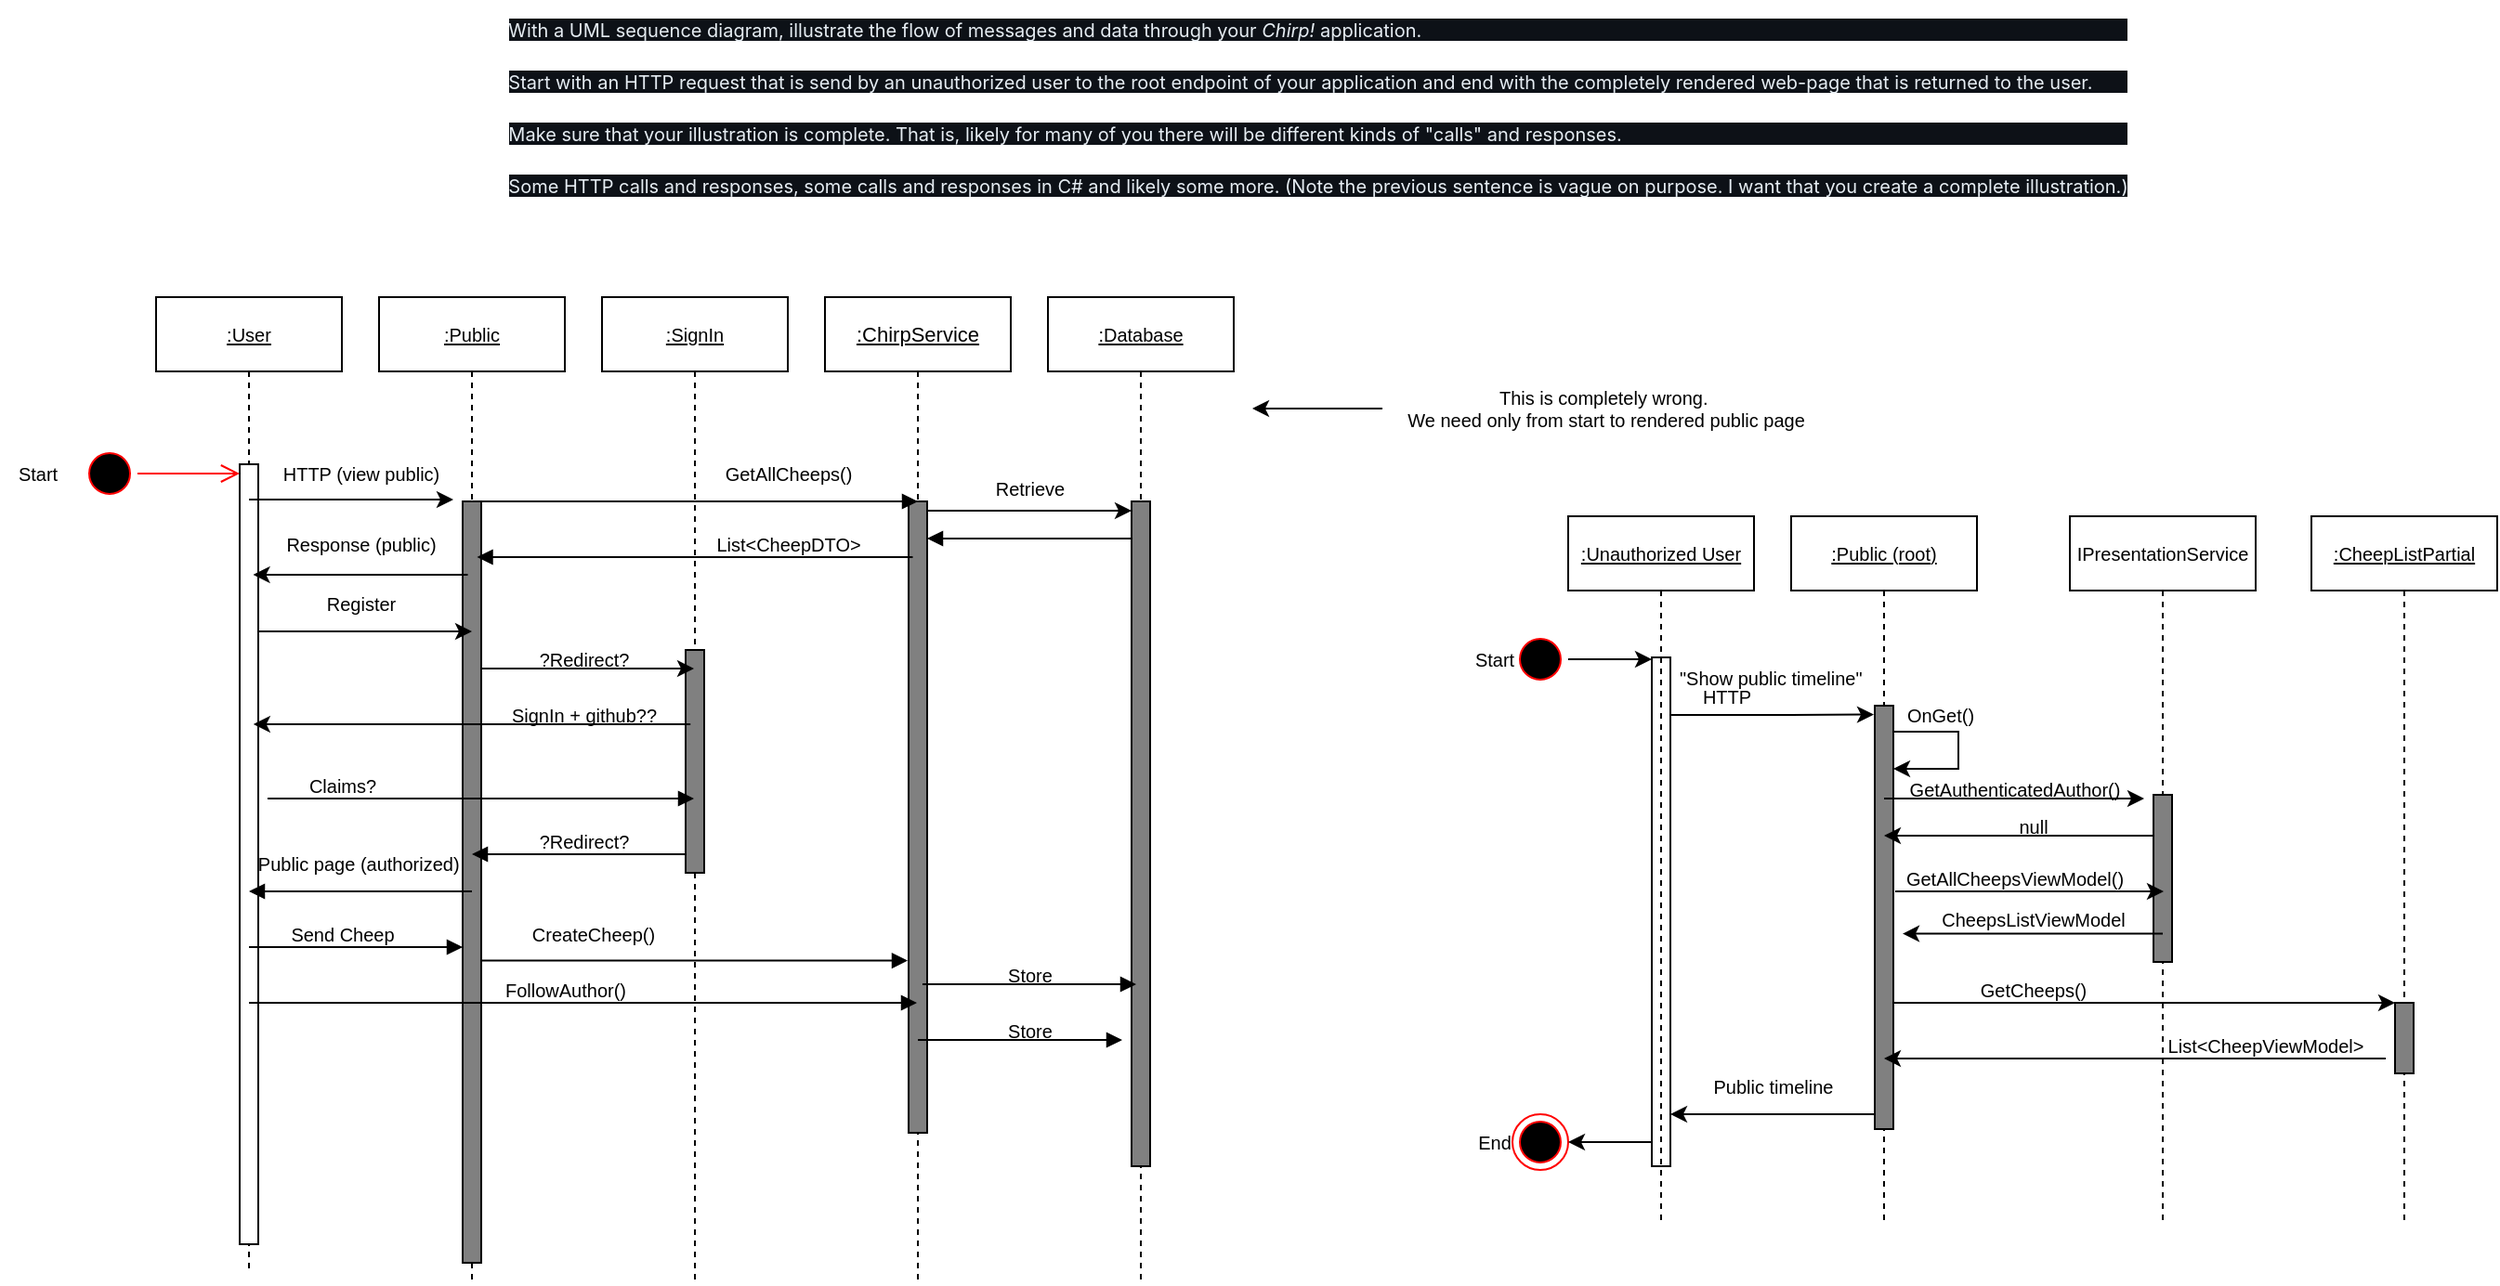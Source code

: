 <mxfile version="22.1.11" type="github">
  <diagram name="Side-1" id="oRK3bkSZ74EdVZnzokHn">
    <mxGraphModel dx="2158" dy="532" grid="1" gridSize="10" guides="1" tooltips="1" connect="1" arrows="1" fold="1" page="1" pageScale="1" pageWidth="1169" pageHeight="827" math="0" shadow="0">
      <root>
        <mxCell id="0" />
        <mxCell id="1" parent="0" />
        <mxCell id="XUHWrFQLtxPAw695nhr--1" value="&lt;p style=&quot;box-sizing: border-box; margin-top: 0px; margin-bottom: 16px; color: rgb(230, 237, 243); font-family: -apple-system, BlinkMacSystemFont, &amp;quot;Segoe UI&amp;quot;, &amp;quot;Noto Sans&amp;quot;, Helvetica, Arial, sans-serif, &amp;quot;Apple Color Emoji&amp;quot;, &amp;quot;Segoe UI Emoji&amp;quot;; font-size: 10px; text-align: start; background-color: rgb(13, 17, 23);&quot; dir=&quot;auto&quot;&gt;With a UML sequence diagram, illustrate the flow of messages and data through your&amp;nbsp;&lt;em style=&quot;box-sizing: border-box; font-size: 10px;&quot;&gt;Chirp!&lt;/em&gt;&amp;nbsp;application.&amp;nbsp;&lt;/p&gt;&lt;p style=&quot;box-sizing: border-box; margin-top: 0px; margin-bottom: 16px; color: rgb(230, 237, 243); font-family: -apple-system, BlinkMacSystemFont, &amp;quot;Segoe UI&amp;quot;, &amp;quot;Noto Sans&amp;quot;, Helvetica, Arial, sans-serif, &amp;quot;Apple Color Emoji&amp;quot;, &amp;quot;Segoe UI Emoji&amp;quot;; font-size: 10px; text-align: start; background-color: rgb(13, 17, 23);&quot; dir=&quot;auto&quot;&gt;Start with an HTTP request that is send by an unauthorized user to the root endpoint of your application and end with the completely rendered web-page that is returned to the user.&lt;/p&gt;&lt;p style=&quot;box-sizing: border-box; margin-top: 0px; margin-bottom: 16px; color: rgb(230, 237, 243); font-family: -apple-system, BlinkMacSystemFont, &amp;quot;Segoe UI&amp;quot;, &amp;quot;Noto Sans&amp;quot;, Helvetica, Arial, sans-serif, &amp;quot;Apple Color Emoji&amp;quot;, &amp;quot;Segoe UI Emoji&amp;quot;; font-size: 10px; text-align: start; background-color: rgb(13, 17, 23);&quot; dir=&quot;auto&quot;&gt;Make sure that your illustration is complete. That is, likely for many of you there will be different kinds of &quot;calls&quot; and responses.&amp;nbsp;&lt;/p&gt;&lt;p style=&quot;box-sizing: border-box; margin-top: 0px; margin-bottom: 16px; color: rgb(230, 237, 243); font-family: -apple-system, BlinkMacSystemFont, &amp;quot;Segoe UI&amp;quot;, &amp;quot;Noto Sans&amp;quot;, Helvetica, Arial, sans-serif, &amp;quot;Apple Color Emoji&amp;quot;, &amp;quot;Segoe UI Emoji&amp;quot;; font-size: 10px; text-align: start; background-color: rgb(13, 17, 23);&quot; dir=&quot;auto&quot;&gt;Some HTTP calls and responses, some calls and responses in C# and likely some more. (Note the previous sentence is vague on purpose. I want that you create a complete illustration.)&lt;/p&gt;" style="text;html=1;align=center;verticalAlign=middle;resizable=0;points=[];autosize=1;strokeColor=none;fillColor=none;fontSize=10;" parent="1" vertex="1">
          <mxGeometry x="-870" width="830" height="130" as="geometry" />
        </mxCell>
        <mxCell id="As43N-Pfe0UFaWggiSHq-1" value="&lt;u style=&quot;font-size: 10px;&quot;&gt;:Public&lt;/u&gt;" style="shape=umlLifeline;perimeter=lifelinePerimeter;whiteSpace=wrap;html=1;container=1;dropTarget=0;collapsible=0;recursiveResize=0;outlineConnect=0;portConstraint=eastwest;newEdgeStyle={&quot;edgeStyle&quot;:&quot;elbowEdgeStyle&quot;,&quot;elbow&quot;:&quot;vertical&quot;,&quot;curved&quot;:0,&quot;rounded&quot;:0};fontSize=10;" vertex="1" parent="1">
          <mxGeometry x="-960" y="160" width="100" height="530" as="geometry" />
        </mxCell>
        <mxCell id="As43N-Pfe0UFaWggiSHq-2" value="" style="html=1;points=[[0,0,0,0,5],[0,1,0,0,-5],[1,0,0,0,5],[1,1,0,0,-5]];perimeter=orthogonalPerimeter;outlineConnect=0;targetShapes=umlLifeline;portConstraint=eastwest;newEdgeStyle={&quot;curved&quot;:0,&quot;rounded&quot;:0};fillColor=#808080;fontSize=10;" vertex="1" parent="As43N-Pfe0UFaWggiSHq-1">
          <mxGeometry x="45" y="110" width="10" height="410" as="geometry" />
        </mxCell>
        <mxCell id="As43N-Pfe0UFaWggiSHq-3" value="&lt;u style=&quot;font-size: 10px;&quot;&gt;:User&lt;/u&gt;" style="shape=umlLifeline;perimeter=lifelinePerimeter;whiteSpace=wrap;html=1;container=1;dropTarget=0;collapsible=0;recursiveResize=0;outlineConnect=0;portConstraint=eastwest;newEdgeStyle={&quot;edgeStyle&quot;:&quot;elbowEdgeStyle&quot;,&quot;elbow&quot;:&quot;vertical&quot;,&quot;curved&quot;:0,&quot;rounded&quot;:0};fontSize=10;" vertex="1" parent="1">
          <mxGeometry x="-1080" y="160" width="100" height="525" as="geometry" />
        </mxCell>
        <mxCell id="As43N-Pfe0UFaWggiSHq-23" style="edgeStyle=none;shape=connector;rounded=0;orthogonalLoop=1;jettySize=auto;html=1;curved=0;labelBackgroundColor=default;strokeColor=default;align=center;verticalAlign=middle;fontFamily=Helvetica;fontSize=10;fontColor=default;endArrow=classic;" edge="1" parent="As43N-Pfe0UFaWggiSHq-3" source="As43N-Pfe0UFaWggiSHq-4" target="As43N-Pfe0UFaWggiSHq-3">
          <mxGeometry relative="1" as="geometry" />
        </mxCell>
        <mxCell id="As43N-Pfe0UFaWggiSHq-4" value="" style="html=1;points=[[0,0,0,0,5],[0,1,0,0,-5],[1,0,0,0,5],[1,1,0,0,-5]];perimeter=orthogonalPerimeter;outlineConnect=0;targetShapes=umlLifeline;portConstraint=eastwest;newEdgeStyle={&quot;curved&quot;:0,&quot;rounded&quot;:0};fontSize=10;" vertex="1" parent="As43N-Pfe0UFaWggiSHq-3">
          <mxGeometry x="45" y="90" width="10" height="420" as="geometry" />
        </mxCell>
        <mxCell id="As43N-Pfe0UFaWggiSHq-5" value="" style="ellipse;html=1;shape=startState;fillColor=#000000;strokeColor=#ff0000;fontSize=10;" vertex="1" parent="1">
          <mxGeometry x="-1120" y="240" width="30" height="30" as="geometry" />
        </mxCell>
        <mxCell id="As43N-Pfe0UFaWggiSHq-6" value="" style="html=1;verticalAlign=bottom;endArrow=open;endSize=8;strokeColor=#ff0000;rounded=0;fontSize=10;" edge="1" source="As43N-Pfe0UFaWggiSHq-5" parent="1" target="As43N-Pfe0UFaWggiSHq-4">
          <mxGeometry relative="1" as="geometry">
            <mxPoint x="-1105" y="320" as="targetPoint" />
          </mxGeometry>
        </mxCell>
        <mxCell id="As43N-Pfe0UFaWggiSHq-7" value="Start" style="text;html=1;align=center;verticalAlign=middle;resizable=0;points=[];autosize=1;strokeColor=none;fillColor=none;fontSize=10;" vertex="1" parent="1">
          <mxGeometry x="-1164" y="240" width="40" height="30" as="geometry" />
        </mxCell>
        <mxCell id="As43N-Pfe0UFaWggiSHq-8" style="rounded=0;orthogonalLoop=1;jettySize=auto;html=1;fontSize=10;" edge="1" parent="1">
          <mxGeometry relative="1" as="geometry">
            <mxPoint x="-1030" y="269" as="sourcePoint" />
            <mxPoint x="-920" y="269" as="targetPoint" />
          </mxGeometry>
        </mxCell>
        <mxCell id="As43N-Pfe0UFaWggiSHq-10" value="HTTP (view public)" style="text;html=1;align=center;verticalAlign=middle;resizable=0;points=[];autosize=1;strokeColor=none;fillColor=none;fontSize=10;" vertex="1" parent="1">
          <mxGeometry x="-1025" y="240" width="110" height="30" as="geometry" />
        </mxCell>
        <mxCell id="As43N-Pfe0UFaWggiSHq-11" style="rounded=0;orthogonalLoop=1;jettySize=auto;html=1;fontSize=10;" edge="1" parent="1">
          <mxGeometry relative="1" as="geometry">
            <mxPoint x="-912.25" y="309.5" as="sourcePoint" />
            <mxPoint x="-1027.75" y="309.5" as="targetPoint" />
          </mxGeometry>
        </mxCell>
        <mxCell id="As43N-Pfe0UFaWggiSHq-12" value="Response (public)" style="text;html=1;align=center;verticalAlign=middle;resizable=0;points=[];autosize=1;strokeColor=none;fillColor=none;fontSize=10;" vertex="1" parent="1">
          <mxGeometry x="-1020" y="278" width="100" height="30" as="geometry" />
        </mxCell>
        <mxCell id="As43N-Pfe0UFaWggiSHq-13" style="rounded=0;orthogonalLoop=1;jettySize=auto;html=1;fontSize=10;" edge="1" parent="1">
          <mxGeometry relative="1" as="geometry">
            <mxPoint x="-910" y="340" as="targetPoint" />
            <mxPoint x="-1024.5" y="340" as="sourcePoint" />
          </mxGeometry>
        </mxCell>
        <mxCell id="As43N-Pfe0UFaWggiSHq-14" value="Register" style="text;html=1;align=center;verticalAlign=middle;resizable=0;points=[];autosize=1;strokeColor=none;fillColor=none;fontSize=10;fontFamily=Helvetica;fontColor=default;" vertex="1" parent="1">
          <mxGeometry x="-1000" y="310" width="60" height="30" as="geometry" />
        </mxCell>
        <mxCell id="As43N-Pfe0UFaWggiSHq-15" value="&lt;u style=&quot;font-size: 10px;&quot;&gt;:SignIn&lt;/u&gt;" style="shape=umlLifeline;perimeter=lifelinePerimeter;whiteSpace=wrap;html=1;container=1;dropTarget=0;collapsible=0;recursiveResize=0;outlineConnect=0;portConstraint=eastwest;newEdgeStyle={&quot;edgeStyle&quot;:&quot;elbowEdgeStyle&quot;,&quot;elbow&quot;:&quot;vertical&quot;,&quot;curved&quot;:0,&quot;rounded&quot;:0};fontFamily=Helvetica;fontSize=10;fontColor=default;" vertex="1" parent="1">
          <mxGeometry x="-840" y="160" width="100" height="530" as="geometry" />
        </mxCell>
        <mxCell id="As43N-Pfe0UFaWggiSHq-18" value="" style="html=1;points=[[0,0,0,0,5],[0,1,0,0,-5],[1,0,0,0,5],[1,1,0,0,-5]];perimeter=orthogonalPerimeter;outlineConnect=0;targetShapes=umlLifeline;portConstraint=eastwest;newEdgeStyle={&quot;curved&quot;:0,&quot;rounded&quot;:0};fillColor=#808080;fontSize=10;" vertex="1" parent="As43N-Pfe0UFaWggiSHq-15">
          <mxGeometry x="45" y="190" width="10" height="120" as="geometry" />
        </mxCell>
        <mxCell id="As43N-Pfe0UFaWggiSHq-17" style="edgeStyle=none;shape=connector;rounded=0;orthogonalLoop=1;jettySize=auto;html=1;curved=0;labelBackgroundColor=default;strokeColor=default;align=center;verticalAlign=middle;fontFamily=Helvetica;fontSize=10;fontColor=default;endArrow=classic;" edge="1" parent="1" source="As43N-Pfe0UFaWggiSHq-2" target="As43N-Pfe0UFaWggiSHq-15">
          <mxGeometry relative="1" as="geometry">
            <Array as="points">
              <mxPoint x="-840" y="360" />
            </Array>
          </mxGeometry>
        </mxCell>
        <mxCell id="As43N-Pfe0UFaWggiSHq-19" style="edgeStyle=none;shape=connector;rounded=0;orthogonalLoop=1;jettySize=auto;html=1;curved=0;labelBackgroundColor=default;strokeColor=default;align=center;verticalAlign=middle;fontFamily=Helvetica;fontSize=10;fontColor=default;endArrow=classic;" edge="1" parent="1">
          <mxGeometry relative="1" as="geometry">
            <mxPoint x="-792.41" y="390.0" as="sourcePoint" />
            <mxPoint x="-1027.6" y="390.0" as="targetPoint" />
          </mxGeometry>
        </mxCell>
        <mxCell id="As43N-Pfe0UFaWggiSHq-20" value="?Redirect?" style="text;html=1;align=center;verticalAlign=middle;resizable=0;points=[];autosize=1;strokeColor=none;fillColor=none;fontSize=10;fontFamily=Helvetica;fontColor=default;" vertex="1" parent="1">
          <mxGeometry x="-885" y="340" width="70" height="30" as="geometry" />
        </mxCell>
        <mxCell id="As43N-Pfe0UFaWggiSHq-22" value="SignIn + github??" style="text;html=1;align=center;verticalAlign=middle;resizable=0;points=[];autosize=1;strokeColor=none;fillColor=none;fontSize=10;fontFamily=Helvetica;fontColor=default;" vertex="1" parent="1">
          <mxGeometry x="-900" y="370" width="100" height="30" as="geometry" />
        </mxCell>
        <mxCell id="As43N-Pfe0UFaWggiSHq-24" value="" style="html=1;verticalAlign=bottom;labelBackgroundColor=none;endArrow=block;endFill=1;rounded=0;strokeColor=default;align=center;fontFamily=Helvetica;fontSize=10;fontColor=default;shape=connector;" edge="1" parent="1" target="As43N-Pfe0UFaWggiSHq-15">
          <mxGeometry width="160" relative="1" as="geometry">
            <mxPoint x="-1020" y="430" as="sourcePoint" />
            <mxPoint x="-860" y="430" as="targetPoint" />
          </mxGeometry>
        </mxCell>
        <mxCell id="As43N-Pfe0UFaWggiSHq-25" value="Claims?" style="text;html=1;align=center;verticalAlign=middle;resizable=0;points=[];autosize=1;strokeColor=none;fillColor=none;fontSize=10;fontFamily=Helvetica;fontColor=default;" vertex="1" parent="1">
          <mxGeometry x="-1010" y="408" width="60" height="30" as="geometry" />
        </mxCell>
        <mxCell id="As43N-Pfe0UFaWggiSHq-26" value="" style="html=1;verticalAlign=bottom;labelBackgroundColor=none;endArrow=block;endFill=1;rounded=0;strokeColor=default;align=center;fontFamily=Helvetica;fontSize=10;fontColor=default;shape=connector;" edge="1" parent="1" target="As43N-Pfe0UFaWggiSHq-1">
          <mxGeometry width="160" relative="1" as="geometry">
            <mxPoint x="-795" y="460" as="sourcePoint" />
            <mxPoint x="-855.19" y="460.0" as="targetPoint" />
          </mxGeometry>
        </mxCell>
        <mxCell id="As43N-Pfe0UFaWggiSHq-27" value="?Redirect?" style="text;html=1;align=center;verticalAlign=middle;resizable=0;points=[];autosize=1;strokeColor=none;fillColor=none;fontSize=10;fontFamily=Helvetica;fontColor=default;" vertex="1" parent="1">
          <mxGeometry x="-885" y="438" width="70" height="30" as="geometry" />
        </mxCell>
        <mxCell id="As43N-Pfe0UFaWggiSHq-28" value="" style="html=1;verticalAlign=bottom;labelBackgroundColor=none;endArrow=block;endFill=1;rounded=0;strokeColor=default;align=center;fontFamily=Helvetica;fontSize=10;fontColor=default;shape=connector;" edge="1" parent="1" target="As43N-Pfe0UFaWggiSHq-3">
          <mxGeometry width="160" relative="1" as="geometry">
            <mxPoint x="-910" y="480" as="sourcePoint" />
            <mxPoint x="-950.19" y="480" as="targetPoint" />
          </mxGeometry>
        </mxCell>
        <mxCell id="As43N-Pfe0UFaWggiSHq-29" value="Public page (authorized)&amp;nbsp;" style="text;html=1;align=center;verticalAlign=middle;resizable=0;points=[];autosize=1;strokeColor=none;fillColor=none;fontSize=10;fontFamily=Helvetica;fontColor=default;" vertex="1" parent="1">
          <mxGeometry x="-1035" y="450" width="130" height="30" as="geometry" />
        </mxCell>
        <mxCell id="As43N-Pfe0UFaWggiSHq-30" value="&lt;u&gt;:ChirpService&lt;/u&gt;" style="shape=umlLifeline;perimeter=lifelinePerimeter;whiteSpace=wrap;html=1;container=1;dropTarget=0;collapsible=0;recursiveResize=0;outlineConnect=0;portConstraint=eastwest;newEdgeStyle={&quot;edgeStyle&quot;:&quot;elbowEdgeStyle&quot;,&quot;elbow&quot;:&quot;vertical&quot;,&quot;curved&quot;:0,&quot;rounded&quot;:0};fontFamily=Helvetica;fontSize=11;fontColor=default;" vertex="1" parent="1">
          <mxGeometry x="-720" y="160" width="100" height="531" as="geometry" />
        </mxCell>
        <mxCell id="As43N-Pfe0UFaWggiSHq-32" value="" style="html=1;points=[[0,0,0,0,5],[0,1,0,0,-5],[1,0,0,0,5],[1,1,0,0,-5]];perimeter=orthogonalPerimeter;outlineConnect=0;targetShapes=umlLifeline;portConstraint=eastwest;newEdgeStyle={&quot;curved&quot;:0,&quot;rounded&quot;:0};fillColor=#808080;fontSize=10;" vertex="1" parent="As43N-Pfe0UFaWggiSHq-30">
          <mxGeometry x="45" y="110" width="10" height="340" as="geometry" />
        </mxCell>
        <mxCell id="As43N-Pfe0UFaWggiSHq-33" value="" style="html=1;verticalAlign=bottom;labelBackgroundColor=none;endArrow=block;endFill=1;rounded=0;strokeColor=default;align=center;fontFamily=Helvetica;fontSize=11;fontColor=default;shape=connector;" edge="1" parent="1">
          <mxGeometry width="160" relative="1" as="geometry">
            <mxPoint x="-905" y="517.31" as="sourcePoint" />
            <mxPoint x="-675.5" y="517.31" as="targetPoint" />
          </mxGeometry>
        </mxCell>
        <mxCell id="As43N-Pfe0UFaWggiSHq-34" value="&lt;font style=&quot;font-size: 10px;&quot;&gt;CreateCheep()&lt;/font&gt;" style="text;html=1;align=center;verticalAlign=middle;resizable=0;points=[];autosize=1;strokeColor=none;fillColor=none;fontSize=11;fontFamily=Helvetica;fontColor=default;" vertex="1" parent="1">
          <mxGeometry x="-890" y="488" width="90" height="30" as="geometry" />
        </mxCell>
        <mxCell id="As43N-Pfe0UFaWggiSHq-35" value="&lt;u&gt;:Database&lt;/u&gt;" style="shape=umlLifeline;perimeter=lifelinePerimeter;whiteSpace=wrap;html=1;container=1;dropTarget=0;collapsible=0;recursiveResize=0;outlineConnect=0;portConstraint=eastwest;newEdgeStyle={&quot;edgeStyle&quot;:&quot;elbowEdgeStyle&quot;,&quot;elbow&quot;:&quot;vertical&quot;,&quot;curved&quot;:0,&quot;rounded&quot;:0};align=center;verticalAlign=middle;fontFamily=Helvetica;fontSize=10;fontColor=default;fillColor=none;gradientColor=none;" vertex="1" parent="1">
          <mxGeometry x="-600" y="160" width="100" height="530" as="geometry" />
        </mxCell>
        <mxCell id="As43N-Pfe0UFaWggiSHq-37" value="" style="html=1;points=[[0,0,0,0,5],[0,1,0,0,-5],[1,0,0,0,5],[1,1,0,0,-5]];perimeter=orthogonalPerimeter;outlineConnect=0;targetShapes=umlLifeline;portConstraint=eastwest;newEdgeStyle={&quot;curved&quot;:0,&quot;rounded&quot;:0};fillColor=#808080;fontSize=10;" vertex="1" parent="As43N-Pfe0UFaWggiSHq-35">
          <mxGeometry x="45" y="110" width="10" height="358" as="geometry" />
        </mxCell>
        <mxCell id="As43N-Pfe0UFaWggiSHq-38" value="" style="html=1;verticalAlign=bottom;labelBackgroundColor=none;endArrow=block;endFill=1;rounded=0;strokeColor=default;align=center;fontFamily=Helvetica;fontSize=10;fontColor=default;shape=connector;" edge="1" parent="1">
          <mxGeometry width="160" relative="1" as="geometry">
            <mxPoint x="-667.5" y="530" as="sourcePoint" />
            <mxPoint x="-552.5" y="530" as="targetPoint" />
          </mxGeometry>
        </mxCell>
        <mxCell id="As43N-Pfe0UFaWggiSHq-39" value="Store" style="text;html=1;align=center;verticalAlign=middle;resizable=0;points=[];autosize=1;strokeColor=none;fillColor=none;fontSize=10;fontFamily=Helvetica;fontColor=default;rotation=0;" vertex="1" parent="1">
          <mxGeometry x="-635" y="510" width="50" height="30" as="geometry" />
        </mxCell>
        <mxCell id="As43N-Pfe0UFaWggiSHq-40" value="" style="html=1;verticalAlign=bottom;labelBackgroundColor=none;endArrow=block;endFill=1;rounded=0;strokeColor=default;align=center;fontFamily=Helvetica;fontSize=10;fontColor=default;shape=connector;" edge="1" parent="1">
          <mxGeometry width="160" relative="1" as="geometry">
            <mxPoint x="-910" y="270" as="sourcePoint" />
            <mxPoint x="-670" y="270" as="targetPoint" />
          </mxGeometry>
        </mxCell>
        <mxCell id="As43N-Pfe0UFaWggiSHq-41" value="GetAllCheeps()" style="text;html=1;align=center;verticalAlign=middle;resizable=0;points=[];autosize=1;strokeColor=none;fillColor=none;fontSize=10;fontFamily=Helvetica;fontColor=default;" vertex="1" parent="1">
          <mxGeometry x="-785" y="240" width="90" height="30" as="geometry" />
        </mxCell>
        <mxCell id="As43N-Pfe0UFaWggiSHq-44" value="Retrieve" style="text;html=1;align=center;verticalAlign=middle;resizable=0;points=[];autosize=1;strokeColor=none;fillColor=none;fontSize=10;fontFamily=Helvetica;fontColor=default;" vertex="1" parent="1">
          <mxGeometry x="-640" y="248" width="60" height="30" as="geometry" />
        </mxCell>
        <mxCell id="As43N-Pfe0UFaWggiSHq-46" value="" style="html=1;verticalAlign=bottom;labelBackgroundColor=none;endArrow=block;endFill=1;rounded=0;strokeColor=default;align=center;fontFamily=Helvetica;fontSize=10;fontColor=default;shape=connector;" edge="1" parent="1" source="As43N-Pfe0UFaWggiSHq-37" target="As43N-Pfe0UFaWggiSHq-32">
          <mxGeometry width="160" relative="1" as="geometry">
            <mxPoint x="-560" y="290" as="sourcePoint" />
            <mxPoint x="-400" y="290" as="targetPoint" />
            <Array as="points">
              <mxPoint x="-590" y="290" />
            </Array>
          </mxGeometry>
        </mxCell>
        <mxCell id="As43N-Pfe0UFaWggiSHq-47" style="edgeStyle=none;shape=connector;rounded=0;orthogonalLoop=1;jettySize=auto;html=1;curved=0;exitX=1;exitY=0;exitDx=0;exitDy=5;exitPerimeter=0;labelBackgroundColor=default;strokeColor=default;align=center;verticalAlign=middle;fontFamily=Helvetica;fontSize=10;fontColor=default;endArrow=classic;" edge="1" parent="1" source="As43N-Pfe0UFaWggiSHq-32" target="As43N-Pfe0UFaWggiSHq-37">
          <mxGeometry relative="1" as="geometry" />
        </mxCell>
        <mxCell id="As43N-Pfe0UFaWggiSHq-48" value="" style="html=1;verticalAlign=bottom;labelBackgroundColor=none;endArrow=block;endFill=1;rounded=0;strokeColor=default;align=center;fontFamily=Helvetica;fontSize=10;fontColor=default;shape=connector;" edge="1" parent="1">
          <mxGeometry width="160" relative="1" as="geometry">
            <mxPoint x="-672.75" y="300.0" as="sourcePoint" />
            <mxPoint x="-907.25" y="300.0" as="targetPoint" />
          </mxGeometry>
        </mxCell>
        <mxCell id="As43N-Pfe0UFaWggiSHq-50" value="List&amp;lt;CheepDTO&amp;gt;" style="text;html=1;align=center;verticalAlign=middle;resizable=0;points=[];autosize=1;strokeColor=none;fillColor=none;fontSize=10;fontFamily=Helvetica;fontColor=default;" vertex="1" parent="1">
          <mxGeometry x="-790" y="278" width="100" height="30" as="geometry" />
        </mxCell>
        <mxCell id="As43N-Pfe0UFaWggiSHq-51" value="" style="html=1;verticalAlign=bottom;labelBackgroundColor=none;endArrow=block;endFill=1;rounded=0;strokeColor=default;align=center;fontFamily=Helvetica;fontSize=10;fontColor=default;shape=connector;" edge="1" parent="1" target="As43N-Pfe0UFaWggiSHq-30">
          <mxGeometry width="160" relative="1" as="geometry">
            <mxPoint x="-1030" y="540" as="sourcePoint" />
            <mxPoint x="-870" y="540" as="targetPoint" />
          </mxGeometry>
        </mxCell>
        <mxCell id="As43N-Pfe0UFaWggiSHq-52" value="FollowAuthor()" style="text;html=1;align=center;verticalAlign=middle;resizable=0;points=[];autosize=1;strokeColor=none;fillColor=none;fontSize=10;fontFamily=Helvetica;fontColor=default;" vertex="1" parent="1">
          <mxGeometry x="-905" y="518" width="90" height="30" as="geometry" />
        </mxCell>
        <mxCell id="As43N-Pfe0UFaWggiSHq-53" value="" style="html=1;verticalAlign=bottom;labelBackgroundColor=none;endArrow=block;endFill=1;rounded=0;strokeColor=default;align=center;fontFamily=Helvetica;fontSize=10;fontColor=default;shape=connector;" edge="1" parent="1" target="As43N-Pfe0UFaWggiSHq-2">
          <mxGeometry width="160" relative="1" as="geometry">
            <mxPoint x="-1030" y="510" as="sourcePoint" />
            <mxPoint x="-870" y="500" as="targetPoint" />
            <Array as="points">
              <mxPoint x="-970" y="510" />
            </Array>
          </mxGeometry>
        </mxCell>
        <mxCell id="As43N-Pfe0UFaWggiSHq-54" value="Send Cheep" style="text;html=1;align=center;verticalAlign=middle;resizable=0;points=[];autosize=1;strokeColor=none;fillColor=none;fontSize=10;fontFamily=Helvetica;fontColor=default;" vertex="1" parent="1">
          <mxGeometry x="-1020" y="488" width="80" height="30" as="geometry" />
        </mxCell>
        <mxCell id="As43N-Pfe0UFaWggiSHq-55" value="" style="html=1;verticalAlign=bottom;labelBackgroundColor=none;endArrow=block;endFill=1;rounded=0;strokeColor=default;align=center;fontFamily=Helvetica;fontSize=10;fontColor=default;shape=connector;" edge="1" parent="1">
          <mxGeometry width="160" relative="1" as="geometry">
            <mxPoint x="-670" y="560" as="sourcePoint" />
            <mxPoint x="-560" y="560" as="targetPoint" />
          </mxGeometry>
        </mxCell>
        <mxCell id="As43N-Pfe0UFaWggiSHq-56" value="Store" style="text;html=1;align=center;verticalAlign=middle;resizable=0;points=[];autosize=1;strokeColor=none;fillColor=none;fontSize=10;fontFamily=Helvetica;fontColor=default;" vertex="1" parent="1">
          <mxGeometry x="-635" y="540" width="50" height="30" as="geometry" />
        </mxCell>
        <mxCell id="As43N-Pfe0UFaWggiSHq-59" style="edgeStyle=none;shape=connector;rounded=0;orthogonalLoop=1;jettySize=auto;html=1;labelBackgroundColor=default;strokeColor=default;align=center;verticalAlign=middle;fontFamily=Helvetica;fontSize=10;fontColor=default;endArrow=classic;" edge="1" parent="1" source="As43N-Pfe0UFaWggiSHq-58">
          <mxGeometry relative="1" as="geometry">
            <mxPoint x="-490.0" y="220" as="targetPoint" />
          </mxGeometry>
        </mxCell>
        <mxCell id="As43N-Pfe0UFaWggiSHq-58" value="This is completely wrong.&amp;nbsp;&lt;br&gt;We need only from start to rendered public page" style="text;html=1;align=center;verticalAlign=middle;resizable=0;points=[];autosize=1;strokeColor=none;fillColor=none;fontSize=10;fontFamily=Helvetica;fontColor=default;" vertex="1" parent="1">
          <mxGeometry x="-420" y="200" width="240" height="40" as="geometry" />
        </mxCell>
        <mxCell id="As43N-Pfe0UFaWggiSHq-66" style="edgeStyle=none;shape=connector;rounded=0;orthogonalLoop=1;jettySize=auto;html=1;labelBackgroundColor=default;strokeColor=default;align=center;verticalAlign=middle;fontFamily=Helvetica;fontSize=10;fontColor=default;endArrow=classic;" edge="1" parent="1" source="As43N-Pfe0UFaWggiSHq-60" target="As43N-Pfe0UFaWggiSHq-65">
          <mxGeometry relative="1" as="geometry" />
        </mxCell>
        <mxCell id="As43N-Pfe0UFaWggiSHq-60" value="" style="ellipse;html=1;shape=startState;fillColor=#000000;strokeColor=#ff0000;align=center;verticalAlign=middle;fontFamily=Helvetica;fontSize=10;fontColor=default;" vertex="1" parent="1">
          <mxGeometry x="-350" y="340" width="30" height="30" as="geometry" />
        </mxCell>
        <mxCell id="As43N-Pfe0UFaWggiSHq-62" value="&lt;u&gt;:Public (root)&lt;/u&gt;" style="shape=umlLifeline;perimeter=lifelinePerimeter;whiteSpace=wrap;html=1;container=1;dropTarget=0;collapsible=0;recursiveResize=0;outlineConnect=0;portConstraint=eastwest;newEdgeStyle={&quot;edgeStyle&quot;:&quot;elbowEdgeStyle&quot;,&quot;elbow&quot;:&quot;vertical&quot;,&quot;curved&quot;:0,&quot;rounded&quot;:0};align=center;verticalAlign=middle;fontFamily=Helvetica;fontSize=10;fontColor=default;fillColor=none;gradientColor=none;" vertex="1" parent="1">
          <mxGeometry x="-200" y="278" width="100" height="382" as="geometry" />
        </mxCell>
        <mxCell id="As43N-Pfe0UFaWggiSHq-63" value="" style="html=1;points=[[0,0,0,0,5],[0,1,0,0,-5],[1,0,0,0,5],[1,1,0,0,-5]];perimeter=orthogonalPerimeter;outlineConnect=0;targetShapes=umlLifeline;portConstraint=eastwest;newEdgeStyle={&quot;curved&quot;:0,&quot;rounded&quot;:0};fillColor=#808080;align=center;verticalAlign=middle;fontFamily=Helvetica;fontSize=10;fontColor=default;" vertex="1" parent="As43N-Pfe0UFaWggiSHq-62">
          <mxGeometry x="45" y="102" width="10" height="228" as="geometry" />
        </mxCell>
        <mxCell id="As43N-Pfe0UFaWggiSHq-84" style="edgeStyle=none;shape=connector;rounded=0;orthogonalLoop=1;jettySize=auto;html=1;curved=0;labelBackgroundColor=default;strokeColor=default;align=center;verticalAlign=middle;fontFamily=Helvetica;fontSize=10;fontColor=default;endArrow=classic;" edge="1" parent="As43N-Pfe0UFaWggiSHq-62" source="As43N-Pfe0UFaWggiSHq-62" target="As43N-Pfe0UFaWggiSHq-63">
          <mxGeometry relative="1" as="geometry" />
        </mxCell>
        <mxCell id="As43N-Pfe0UFaWggiSHq-85" style="edgeStyle=none;shape=connector;rounded=0;orthogonalLoop=1;jettySize=auto;html=1;curved=0;labelBackgroundColor=default;strokeColor=default;align=center;verticalAlign=middle;fontFamily=Helvetica;fontSize=10;fontColor=default;endArrow=classic;" edge="1" parent="As43N-Pfe0UFaWggiSHq-62">
          <mxGeometry relative="1" as="geometry">
            <mxPoint x="55" y="116" as="sourcePoint" />
            <mxPoint x="55" y="136" as="targetPoint" />
            <Array as="points">
              <mxPoint x="90" y="116" />
              <mxPoint x="90" y="136" />
            </Array>
          </mxGeometry>
        </mxCell>
        <mxCell id="As43N-Pfe0UFaWggiSHq-64" value="&lt;u&gt;:Unauthorized User&lt;/u&gt;" style="shape=umlLifeline;perimeter=lifelinePerimeter;whiteSpace=wrap;html=1;container=1;dropTarget=0;collapsible=0;recursiveResize=0;outlineConnect=0;portConstraint=eastwest;newEdgeStyle={&quot;edgeStyle&quot;:&quot;elbowEdgeStyle&quot;,&quot;elbow&quot;:&quot;vertical&quot;,&quot;curved&quot;:0,&quot;rounded&quot;:0};align=center;verticalAlign=middle;fontFamily=Helvetica;fontSize=10;fontColor=default;fillColor=none;gradientColor=none;" vertex="1" parent="1">
          <mxGeometry x="-320" y="278" width="100" height="382" as="geometry" />
        </mxCell>
        <mxCell id="As43N-Pfe0UFaWggiSHq-65" value="" style="html=1;points=[[0,0,0,0,5],[0,1,0,0,-5],[1,0,0,0,5],[1,1,0,0,-5]];perimeter=orthogonalPerimeter;outlineConnect=0;targetShapes=umlLifeline;portConstraint=eastwest;newEdgeStyle={&quot;curved&quot;:0,&quot;rounded&quot;:0};align=center;verticalAlign=middle;fontFamily=Helvetica;fontSize=10;fontColor=default;fillColor=none;gradientColor=none;" vertex="1" parent="As43N-Pfe0UFaWggiSHq-64">
          <mxGeometry x="45" y="76" width="10" height="274" as="geometry" />
        </mxCell>
        <mxCell id="As43N-Pfe0UFaWggiSHq-67" value="Start" style="text;html=1;align=center;verticalAlign=middle;resizable=0;points=[];autosize=1;strokeColor=none;fillColor=none;fontSize=10;fontFamily=Helvetica;fontColor=default;" vertex="1" parent="1">
          <mxGeometry x="-380" y="340" width="40" height="30" as="geometry" />
        </mxCell>
        <mxCell id="As43N-Pfe0UFaWggiSHq-70" style="edgeStyle=none;shape=connector;rounded=0;orthogonalLoop=1;jettySize=auto;html=1;curved=0;labelBackgroundColor=default;strokeColor=default;align=center;verticalAlign=middle;fontFamily=Helvetica;fontSize=10;fontColor=default;endArrow=classic;" edge="1" parent="1" source="As43N-Pfe0UFaWggiSHq-65">
          <mxGeometry relative="1" as="geometry">
            <mxPoint x="-270" y="384.76" as="sourcePoint" />
            <mxPoint x="-155.5" y="384.76" as="targetPoint" />
            <Array as="points">
              <mxPoint x="-200" y="385" />
            </Array>
          </mxGeometry>
        </mxCell>
        <mxCell id="As43N-Pfe0UFaWggiSHq-71" value="HTTP" style="text;html=1;align=center;verticalAlign=middle;resizable=0;points=[];autosize=1;strokeColor=none;fillColor=none;fontSize=10;fontFamily=Helvetica;fontColor=default;" vertex="1" parent="1">
          <mxGeometry x="-260" y="360" width="50" height="30" as="geometry" />
        </mxCell>
        <mxCell id="As43N-Pfe0UFaWggiSHq-72" value="&quot;Show public timeline&quot;&amp;nbsp;" style="text;html=1;align=center;verticalAlign=middle;resizable=0;points=[];autosize=1;strokeColor=none;fillColor=none;fontSize=10;fontFamily=Helvetica;fontColor=default;" vertex="1" parent="1">
          <mxGeometry x="-270" y="350" width="120" height="30" as="geometry" />
        </mxCell>
        <mxCell id="As43N-Pfe0UFaWggiSHq-73" value="IPresentationService" style="shape=umlLifeline;perimeter=lifelinePerimeter;whiteSpace=wrap;html=1;container=1;dropTarget=0;collapsible=0;recursiveResize=0;outlineConnect=0;portConstraint=eastwest;newEdgeStyle={&quot;edgeStyle&quot;:&quot;elbowEdgeStyle&quot;,&quot;elbow&quot;:&quot;vertical&quot;,&quot;curved&quot;:0,&quot;rounded&quot;:0};align=center;verticalAlign=middle;fontFamily=Helvetica;fontSize=10;fontColor=default;fillColor=none;gradientColor=none;" vertex="1" parent="1">
          <mxGeometry x="-50" y="278" width="100" height="382" as="geometry" />
        </mxCell>
        <mxCell id="As43N-Pfe0UFaWggiSHq-76" value="" style="html=1;points=[[0,0,0,0,5],[0,1,0,0,-5],[1,0,0,0,5],[1,1,0,0,-5]];perimeter=orthogonalPerimeter;outlineConnect=0;targetShapes=umlLifeline;portConstraint=eastwest;newEdgeStyle={&quot;curved&quot;:0,&quot;rounded&quot;:0};fillColor=#808080;align=center;verticalAlign=middle;fontFamily=Helvetica;fontSize=10;fontColor=default;" vertex="1" parent="As43N-Pfe0UFaWggiSHq-73">
          <mxGeometry x="45" y="150" width="10" height="90" as="geometry" />
        </mxCell>
        <mxCell id="As43N-Pfe0UFaWggiSHq-77" value="OnGet()" style="text;html=1;align=center;verticalAlign=middle;resizable=0;points=[];autosize=1;strokeColor=none;fillColor=none;fontSize=10;fontFamily=Helvetica;fontColor=default;" vertex="1" parent="1">
          <mxGeometry x="-150" y="370" width="60" height="30" as="geometry" />
        </mxCell>
        <mxCell id="As43N-Pfe0UFaWggiSHq-86" style="edgeStyle=none;shape=connector;rounded=0;orthogonalLoop=1;jettySize=auto;html=1;curved=0;labelBackgroundColor=default;strokeColor=default;align=center;verticalAlign=middle;fontFamily=Helvetica;fontSize=10;fontColor=default;endArrow=classic;" edge="1" parent="1">
          <mxGeometry relative="1" as="geometry">
            <mxPoint x="-144" y="480" as="sourcePoint" />
            <mxPoint x="0.5" y="480" as="targetPoint" />
          </mxGeometry>
        </mxCell>
        <mxCell id="As43N-Pfe0UFaWggiSHq-87" value="GetAuthenticatedAuthor()" style="text;html=1;align=center;verticalAlign=middle;resizable=0;points=[];autosize=1;strokeColor=none;fillColor=none;fontSize=10;fontFamily=Helvetica;fontColor=default;" vertex="1" parent="1">
          <mxGeometry x="-150" y="410" width="140" height="30" as="geometry" />
        </mxCell>
        <mxCell id="As43N-Pfe0UFaWggiSHq-88" style="edgeStyle=none;shape=connector;rounded=0;orthogonalLoop=1;jettySize=auto;html=1;curved=0;labelBackgroundColor=default;strokeColor=default;align=center;verticalAlign=middle;fontFamily=Helvetica;fontSize=10;fontColor=default;endArrow=classic;" edge="1" parent="1">
          <mxGeometry relative="1" as="geometry">
            <mxPoint x="-5.02" y="450" as="sourcePoint" />
            <mxPoint x="-149.996" y="450" as="targetPoint" />
          </mxGeometry>
        </mxCell>
        <mxCell id="As43N-Pfe0UFaWggiSHq-89" value="null" style="text;html=1;align=center;verticalAlign=middle;resizable=0;points=[];autosize=1;strokeColor=none;fillColor=none;fontSize=10;fontFamily=Helvetica;fontColor=default;" vertex="1" parent="1">
          <mxGeometry x="-90" y="430" width="40" height="30" as="geometry" />
        </mxCell>
        <mxCell id="As43N-Pfe0UFaWggiSHq-90" style="edgeStyle=none;shape=connector;rounded=0;orthogonalLoop=1;jettySize=auto;html=1;curved=0;labelBackgroundColor=default;strokeColor=default;align=center;verticalAlign=middle;fontFamily=Helvetica;fontSize=10;fontColor=default;endArrow=classic;" edge="1" parent="1">
          <mxGeometry relative="1" as="geometry">
            <mxPoint x="-10" y="430" as="targetPoint" />
            <mxPoint x="-150" y="430" as="sourcePoint" />
          </mxGeometry>
        </mxCell>
        <mxCell id="As43N-Pfe0UFaWggiSHq-91" value="GetAllCheepsViewModel()" style="text;html=1;align=center;verticalAlign=middle;resizable=0;points=[];autosize=1;strokeColor=none;fillColor=none;fontSize=10;fontFamily=Helvetica;fontColor=default;" vertex="1" parent="1">
          <mxGeometry x="-150" y="458" width="140" height="30" as="geometry" />
        </mxCell>
        <mxCell id="As43N-Pfe0UFaWggiSHq-92" style="edgeStyle=none;shape=connector;rounded=0;orthogonalLoop=1;jettySize=auto;html=1;curved=0;labelBackgroundColor=default;strokeColor=default;align=center;verticalAlign=middle;fontFamily=Helvetica;fontSize=10;fontColor=default;endArrow=classic;" edge="1" parent="1">
          <mxGeometry relative="1" as="geometry">
            <mxPoint y="502.76" as="sourcePoint" />
            <mxPoint x="-140" y="502.76" as="targetPoint" />
          </mxGeometry>
        </mxCell>
        <mxCell id="As43N-Pfe0UFaWggiSHq-93" value="CheepsListViewModel" style="text;html=1;align=center;verticalAlign=middle;resizable=0;points=[];autosize=1;strokeColor=none;fillColor=none;fontSize=10;fontFamily=Helvetica;fontColor=default;" vertex="1" parent="1">
          <mxGeometry x="-130" y="480" width="120" height="30" as="geometry" />
        </mxCell>
        <mxCell id="As43N-Pfe0UFaWggiSHq-94" value="&lt;u&gt;:CheepListPartial&lt;/u&gt;" style="shape=umlLifeline;perimeter=lifelinePerimeter;whiteSpace=wrap;html=1;container=1;dropTarget=0;collapsible=0;recursiveResize=0;outlineConnect=0;portConstraint=eastwest;newEdgeStyle={&quot;edgeStyle&quot;:&quot;elbowEdgeStyle&quot;,&quot;elbow&quot;:&quot;vertical&quot;,&quot;curved&quot;:0,&quot;rounded&quot;:0};align=center;verticalAlign=middle;fontFamily=Helvetica;fontSize=10;fontColor=default;fillColor=none;gradientColor=none;" vertex="1" parent="1">
          <mxGeometry x="80" y="278" width="100" height="382" as="geometry" />
        </mxCell>
        <mxCell id="As43N-Pfe0UFaWggiSHq-96" value="" style="html=1;points=[[0,0,0,0,5],[0,1,0,0,-5],[1,0,0,0,5],[1,1,0,0,-5]];perimeter=orthogonalPerimeter;outlineConnect=0;targetShapes=umlLifeline;portConstraint=eastwest;newEdgeStyle={&quot;curved&quot;:0,&quot;rounded&quot;:0};fillColor=#808080;align=center;verticalAlign=middle;fontFamily=Helvetica;fontSize=10;fontColor=default;" vertex="1" parent="As43N-Pfe0UFaWggiSHq-94">
          <mxGeometry x="45" y="262" width="10" height="38" as="geometry" />
        </mxCell>
        <mxCell id="As43N-Pfe0UFaWggiSHq-97" style="edgeStyle=none;shape=connector;rounded=0;orthogonalLoop=1;jettySize=auto;html=1;curved=0;labelBackgroundColor=default;strokeColor=default;align=center;verticalAlign=middle;fontFamily=Helvetica;fontSize=10;fontColor=default;endArrow=classic;" edge="1" parent="1" source="As43N-Pfe0UFaWggiSHq-63" target="As43N-Pfe0UFaWggiSHq-96">
          <mxGeometry relative="1" as="geometry" />
        </mxCell>
        <mxCell id="As43N-Pfe0UFaWggiSHq-98" value="GetCheeps()" style="text;html=1;align=center;verticalAlign=middle;resizable=0;points=[];autosize=1;strokeColor=none;fillColor=none;fontSize=10;fontFamily=Helvetica;fontColor=default;" vertex="1" parent="1">
          <mxGeometry x="-110" y="518" width="80" height="30" as="geometry" />
        </mxCell>
        <mxCell id="As43N-Pfe0UFaWggiSHq-99" style="edgeStyle=none;shape=connector;rounded=0;orthogonalLoop=1;jettySize=auto;html=1;curved=0;labelBackgroundColor=default;strokeColor=default;align=center;verticalAlign=middle;fontFamily=Helvetica;fontSize=10;fontColor=default;endArrow=classic;" edge="1" parent="1">
          <mxGeometry relative="1" as="geometry">
            <mxPoint x="120.0" y="570" as="sourcePoint" />
            <mxPoint x="-150" y="570" as="targetPoint" />
          </mxGeometry>
        </mxCell>
        <mxCell id="As43N-Pfe0UFaWggiSHq-100" value="List&amp;lt;CheepViewModel&amp;gt;" style="text;html=1;align=center;verticalAlign=middle;resizable=0;points=[];autosize=1;strokeColor=none;fillColor=none;fontSize=10;fontFamily=Helvetica;fontColor=default;" vertex="1" parent="1">
          <mxGeometry x="-10" y="548" width="130" height="30" as="geometry" />
        </mxCell>
        <mxCell id="As43N-Pfe0UFaWggiSHq-101" style="edgeStyle=none;shape=connector;rounded=0;orthogonalLoop=1;jettySize=auto;html=1;curved=0;labelBackgroundColor=default;strokeColor=default;align=center;verticalAlign=middle;fontFamily=Helvetica;fontSize=10;fontColor=default;endArrow=classic;" edge="1" parent="1">
          <mxGeometry relative="1" as="geometry">
            <mxPoint x="-155" y="600" as="sourcePoint" />
            <mxPoint x="-265" y="600" as="targetPoint" />
          </mxGeometry>
        </mxCell>
        <mxCell id="As43N-Pfe0UFaWggiSHq-102" value="Public timeline" style="text;html=1;align=center;verticalAlign=middle;resizable=0;points=[];autosize=1;strokeColor=none;fillColor=none;fontSize=10;fontFamily=Helvetica;fontColor=default;" vertex="1" parent="1">
          <mxGeometry x="-255" y="570" width="90" height="30" as="geometry" />
        </mxCell>
        <mxCell id="As43N-Pfe0UFaWggiSHq-103" value="" style="ellipse;html=1;shape=endState;fillColor=#000000;strokeColor=#ff0000;align=center;verticalAlign=middle;fontFamily=Helvetica;fontSize=10;fontColor=default;" vertex="1" parent="1">
          <mxGeometry x="-350" y="600" width="30" height="30" as="geometry" />
        </mxCell>
        <mxCell id="As43N-Pfe0UFaWggiSHq-104" style="edgeStyle=none;shape=connector;rounded=0;orthogonalLoop=1;jettySize=auto;html=1;curved=0;entryX=1;entryY=0.5;entryDx=0;entryDy=0;labelBackgroundColor=default;strokeColor=default;align=center;verticalAlign=middle;fontFamily=Helvetica;fontSize=10;fontColor=default;endArrow=classic;" edge="1" parent="1" source="As43N-Pfe0UFaWggiSHq-65" target="As43N-Pfe0UFaWggiSHq-103">
          <mxGeometry relative="1" as="geometry" />
        </mxCell>
        <mxCell id="As43N-Pfe0UFaWggiSHq-105" value="End" style="text;html=1;align=center;verticalAlign=middle;resizable=0;points=[];autosize=1;strokeColor=none;fillColor=none;fontSize=10;fontFamily=Helvetica;fontColor=default;" vertex="1" parent="1">
          <mxGeometry x="-380" y="600" width="40" height="30" as="geometry" />
        </mxCell>
      </root>
    </mxGraphModel>
  </diagram>
</mxfile>

